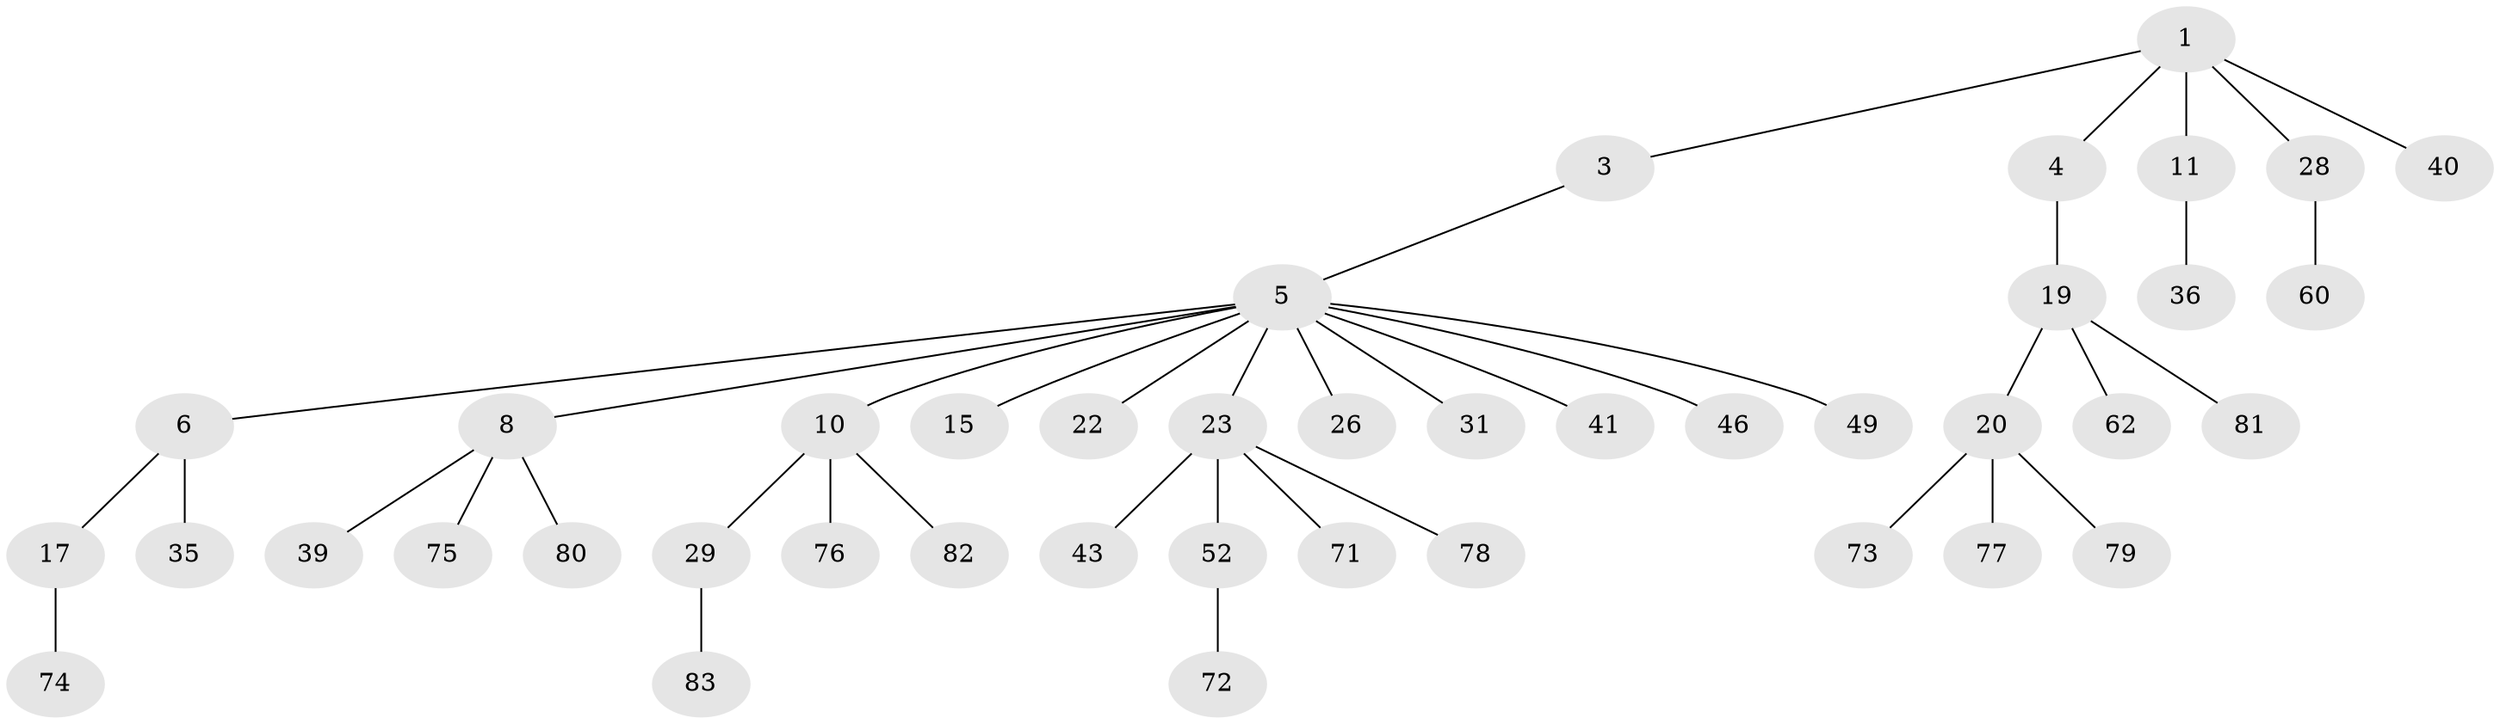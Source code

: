 // original degree distribution, {2: 0.34523809523809523, 5: 0.03571428571428571, 4: 0.05952380952380952, 3: 0.05952380952380952, 6: 0.023809523809523808, 7: 0.011904761904761904, 1: 0.4642857142857143}
// Generated by graph-tools (version 1.1) at 2025/15/03/09/25 04:15:39]
// undirected, 42 vertices, 41 edges
graph export_dot {
graph [start="1"]
  node [color=gray90,style=filled];
  1 [super="+2"];
  3;
  4 [super="+64+16"];
  5 [super="+7"];
  6;
  8 [super="+30"];
  10 [super="+51+57+45+38"];
  11 [super="+12+59+14"];
  15 [super="+84"];
  17 [super="+66+34"];
  19 [super="+33"];
  20 [super="+50+25"];
  22 [super="+48+32"];
  23 [super="+24"];
  26;
  28 [super="+54"];
  29 [super="+37"];
  31 [super="+47"];
  35;
  36 [super="+70"];
  39;
  40 [super="+42"];
  41;
  43;
  46;
  49;
  52;
  60 [super="+65"];
  62;
  71;
  72;
  73;
  74;
  75;
  76;
  77;
  78;
  79;
  80;
  81;
  82;
  83;
  1 -- 3;
  1 -- 4;
  1 -- 40;
  1 -- 11;
  1 -- 28;
  3 -- 5;
  4 -- 19;
  5 -- 6;
  5 -- 8;
  5 -- 46;
  5 -- 41;
  5 -- 10;
  5 -- 15;
  5 -- 49;
  5 -- 22;
  5 -- 23;
  5 -- 26;
  5 -- 31;
  6 -- 17;
  6 -- 35;
  8 -- 39;
  8 -- 80;
  8 -- 75;
  10 -- 29;
  10 -- 76;
  10 -- 82;
  11 -- 36;
  17 -- 74;
  19 -- 20;
  19 -- 62;
  19 -- 81;
  20 -- 73;
  20 -- 77;
  20 -- 79;
  23 -- 43;
  23 -- 71;
  23 -- 52;
  23 -- 78;
  28 -- 60;
  29 -- 83;
  52 -- 72;
}
